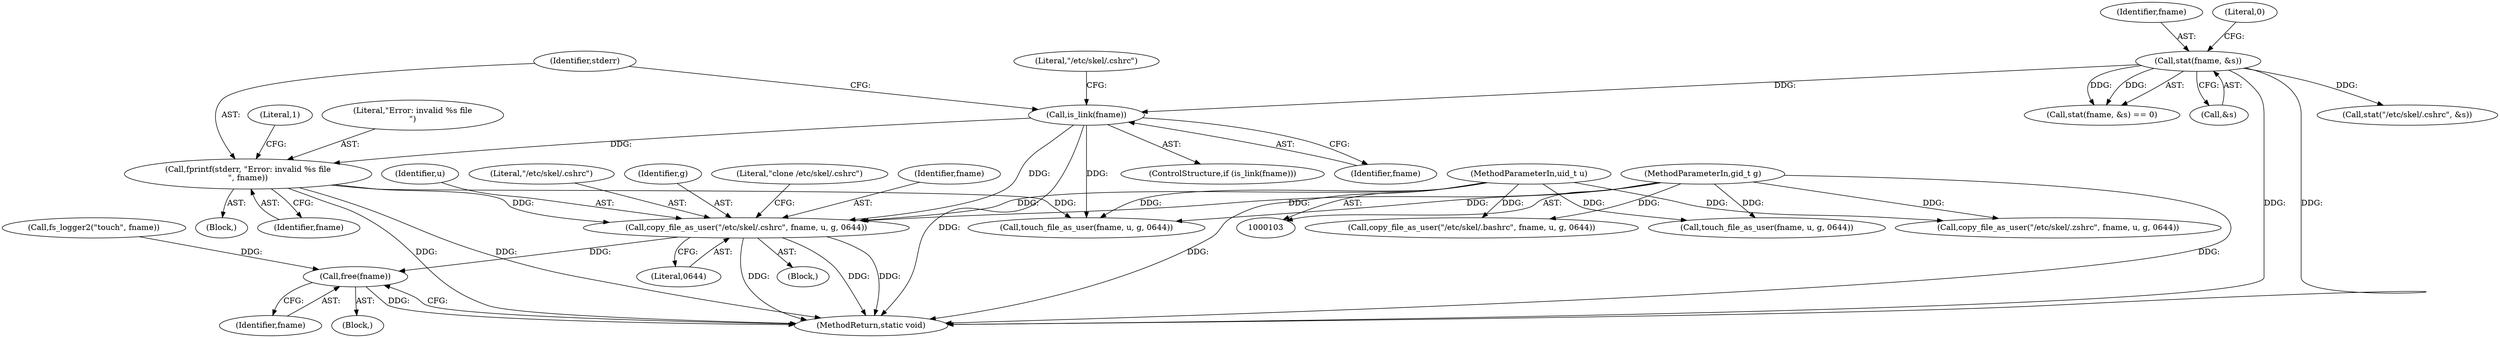 digraph "0_firejail_38d418505e9ee2d326557e5639e8da49c298858f@API" {
"1000238" [label="(Call,copy_file_as_user(\"/etc/skel/.cshrc\", fname, u, g, 0644))"];
"1000224" [label="(Call,fprintf(stderr, \"Error: invalid %s file\n\", fname))"];
"1000221" [label="(Call,is_link(fname))"];
"1000214" [label="(Call,stat(fname, &s))"];
"1000105" [label="(MethodParameterIn,uid_t u)"];
"1000106" [label="(MethodParameterIn,gid_t g)"];
"1000256" [label="(Call,free(fname))"];
"1000242" [label="(Identifier,g)"];
"1000224" [label="(Call,fprintf(stderr, \"Error: invalid %s file\n\", fname))"];
"1000243" [label="(Literal,0644)"];
"1000220" [label="(ControlStructure,if (is_link(fname)))"];
"1000221" [label="(Call,is_link(fname))"];
"1000257" [label="(Identifier,fname)"];
"1000232" [label="(Call,stat(\"/etc/skel/.cshrc\", &s))"];
"1000177" [label="(Call,touch_file_as_user(fname, u, g, 0644))"];
"1000223" [label="(Block,)"];
"1000256" [label="(Call,free(fname))"];
"1000167" [label="(Call,copy_file_as_user(\"/etc/skel/.zshrc\", fname, u, g, 0644))"];
"1000215" [label="(Identifier,fname)"];
"1000222" [label="(Identifier,fname)"];
"1000225" [label="(Identifier,stderr)"];
"1000248" [label="(Call,touch_file_as_user(fname, u, g, 0644))"];
"1000213" [label="(Call,stat(fname, &s) == 0)"];
"1000214" [label="(Call,stat(fname, &s))"];
"1000308" [label="(MethodReturn,static void)"];
"1000216" [label="(Call,&s)"];
"1000298" [label="(Call,copy_file_as_user(\"/etc/skel/.bashrc\", fname, u, g, 0644))"];
"1000245" [label="(Literal,\"clone /etc/skel/.cshrc\")"];
"1000237" [label="(Block,)"];
"1000229" [label="(Literal,1)"];
"1000240" [label="(Identifier,fname)"];
"1000106" [label="(MethodParameterIn,gid_t g)"];
"1000233" [label="(Literal,\"/etc/skel/.cshrc\")"];
"1000241" [label="(Identifier,u)"];
"1000253" [label="(Call,fs_logger2(\"touch\", fname))"];
"1000238" [label="(Call,copy_file_as_user(\"/etc/skel/.cshrc\", fname, u, g, 0644))"];
"1000226" [label="(Literal,\"Error: invalid %s file\n\")"];
"1000218" [label="(Literal,0)"];
"1000105" [label="(MethodParameterIn,uid_t u)"];
"1000199" [label="(Block,)"];
"1000239" [label="(Literal,\"/etc/skel/.cshrc\")"];
"1000227" [label="(Identifier,fname)"];
"1000238" -> "1000237"  [label="AST: "];
"1000238" -> "1000243"  [label="CFG: "];
"1000239" -> "1000238"  [label="AST: "];
"1000240" -> "1000238"  [label="AST: "];
"1000241" -> "1000238"  [label="AST: "];
"1000242" -> "1000238"  [label="AST: "];
"1000243" -> "1000238"  [label="AST: "];
"1000245" -> "1000238"  [label="CFG: "];
"1000238" -> "1000308"  [label="DDG: "];
"1000238" -> "1000308"  [label="DDG: "];
"1000238" -> "1000308"  [label="DDG: "];
"1000224" -> "1000238"  [label="DDG: "];
"1000221" -> "1000238"  [label="DDG: "];
"1000105" -> "1000238"  [label="DDG: "];
"1000106" -> "1000238"  [label="DDG: "];
"1000238" -> "1000256"  [label="DDG: "];
"1000224" -> "1000223"  [label="AST: "];
"1000224" -> "1000227"  [label="CFG: "];
"1000225" -> "1000224"  [label="AST: "];
"1000226" -> "1000224"  [label="AST: "];
"1000227" -> "1000224"  [label="AST: "];
"1000229" -> "1000224"  [label="CFG: "];
"1000224" -> "1000308"  [label="DDG: "];
"1000224" -> "1000308"  [label="DDG: "];
"1000221" -> "1000224"  [label="DDG: "];
"1000224" -> "1000248"  [label="DDG: "];
"1000221" -> "1000220"  [label="AST: "];
"1000221" -> "1000222"  [label="CFG: "];
"1000222" -> "1000221"  [label="AST: "];
"1000225" -> "1000221"  [label="CFG: "];
"1000233" -> "1000221"  [label="CFG: "];
"1000221" -> "1000308"  [label="DDG: "];
"1000214" -> "1000221"  [label="DDG: "];
"1000221" -> "1000248"  [label="DDG: "];
"1000214" -> "1000213"  [label="AST: "];
"1000214" -> "1000216"  [label="CFG: "];
"1000215" -> "1000214"  [label="AST: "];
"1000216" -> "1000214"  [label="AST: "];
"1000218" -> "1000214"  [label="CFG: "];
"1000214" -> "1000308"  [label="DDG: "];
"1000214" -> "1000308"  [label="DDG: "];
"1000214" -> "1000213"  [label="DDG: "];
"1000214" -> "1000213"  [label="DDG: "];
"1000214" -> "1000232"  [label="DDG: "];
"1000105" -> "1000103"  [label="AST: "];
"1000105" -> "1000308"  [label="DDG: "];
"1000105" -> "1000167"  [label="DDG: "];
"1000105" -> "1000177"  [label="DDG: "];
"1000105" -> "1000248"  [label="DDG: "];
"1000105" -> "1000298"  [label="DDG: "];
"1000106" -> "1000103"  [label="AST: "];
"1000106" -> "1000308"  [label="DDG: "];
"1000106" -> "1000167"  [label="DDG: "];
"1000106" -> "1000177"  [label="DDG: "];
"1000106" -> "1000248"  [label="DDG: "];
"1000106" -> "1000298"  [label="DDG: "];
"1000256" -> "1000199"  [label="AST: "];
"1000256" -> "1000257"  [label="CFG: "];
"1000257" -> "1000256"  [label="AST: "];
"1000308" -> "1000256"  [label="CFG: "];
"1000256" -> "1000308"  [label="DDG: "];
"1000253" -> "1000256"  [label="DDG: "];
}

